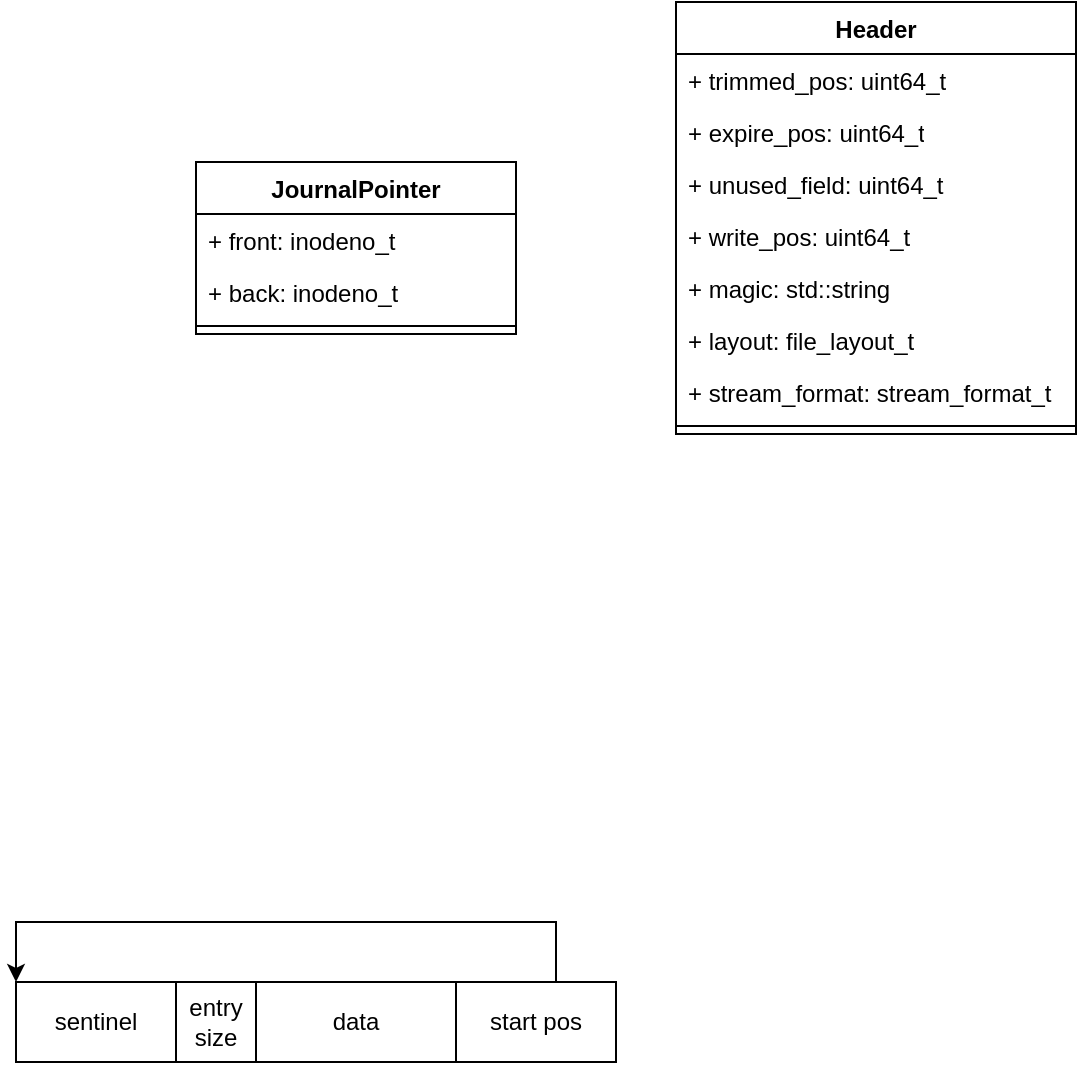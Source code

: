 <mxfile version="27.0.9">
  <diagram name="日志" id="AQBK7dn-0XNJKVbFLS9Y">
    <mxGraphModel dx="1042" dy="563" grid="1" gridSize="10" guides="1" tooltips="1" connect="1" arrows="1" fold="1" page="1" pageScale="1" pageWidth="2339" pageHeight="3300" math="0" shadow="0">
      <root>
        <mxCell id="0" />
        <mxCell id="1" parent="0" />
        <mxCell id="pTsMvdLFqEAQfoQsYleC-1" value="JournalPointer" style="swimlane;fontStyle=1;align=center;verticalAlign=top;childLayout=stackLayout;horizontal=1;startSize=26;horizontalStack=0;resizeParent=1;resizeParentMax=0;resizeLast=0;collapsible=1;marginBottom=0;whiteSpace=wrap;html=1;" parent="1" vertex="1">
          <mxGeometry x="290" y="110" width="160" height="86" as="geometry" />
        </mxCell>
        <mxCell id="pTsMvdLFqEAQfoQsYleC-10" value="+ front: inodeno_t" style="text;strokeColor=none;fillColor=none;align=left;verticalAlign=top;spacingLeft=4;spacingRight=4;overflow=hidden;rotatable=0;points=[[0,0.5],[1,0.5]];portConstraint=eastwest;whiteSpace=wrap;html=1;" parent="pTsMvdLFqEAQfoQsYleC-1" vertex="1">
          <mxGeometry y="26" width="160" height="26" as="geometry" />
        </mxCell>
        <mxCell id="pTsMvdLFqEAQfoQsYleC-2" value="+ back: inodeno_t" style="text;strokeColor=none;fillColor=none;align=left;verticalAlign=top;spacingLeft=4;spacingRight=4;overflow=hidden;rotatable=0;points=[[0,0.5],[1,0.5]];portConstraint=eastwest;whiteSpace=wrap;html=1;" parent="pTsMvdLFqEAQfoQsYleC-1" vertex="1">
          <mxGeometry y="52" width="160" height="26" as="geometry" />
        </mxCell>
        <mxCell id="pTsMvdLFqEAQfoQsYleC-3" value="" style="line;strokeWidth=1;fillColor=none;align=left;verticalAlign=middle;spacingTop=-1;spacingLeft=3;spacingRight=3;rotatable=0;labelPosition=right;points=[];portConstraint=eastwest;strokeColor=inherit;" parent="pTsMvdLFqEAQfoQsYleC-1" vertex="1">
          <mxGeometry y="78" width="160" height="8" as="geometry" />
        </mxCell>
        <mxCell id="pTsMvdLFqEAQfoQsYleC-11" value="Header" style="swimlane;fontStyle=1;align=center;verticalAlign=top;childLayout=stackLayout;horizontal=1;startSize=26;horizontalStack=0;resizeParent=1;resizeParentMax=0;resizeLast=0;collapsible=1;marginBottom=0;whiteSpace=wrap;html=1;" parent="1" vertex="1">
          <mxGeometry x="530" y="30" width="200" height="216" as="geometry" />
        </mxCell>
        <mxCell id="pTsMvdLFqEAQfoQsYleC-12" value="+ trimmed_pos: uint64_t" style="text;strokeColor=none;fillColor=none;align=left;verticalAlign=top;spacingLeft=4;spacingRight=4;overflow=hidden;rotatable=0;points=[[0,0.5],[1,0.5]];portConstraint=eastwest;whiteSpace=wrap;html=1;" parent="pTsMvdLFqEAQfoQsYleC-11" vertex="1">
          <mxGeometry y="26" width="200" height="26" as="geometry" />
        </mxCell>
        <mxCell id="pTsMvdLFqEAQfoQsYleC-15" value="+ expire_pos: uint64_t" style="text;strokeColor=none;fillColor=none;align=left;verticalAlign=top;spacingLeft=4;spacingRight=4;overflow=hidden;rotatable=0;points=[[0,0.5],[1,0.5]];portConstraint=eastwest;whiteSpace=wrap;html=1;" parent="pTsMvdLFqEAQfoQsYleC-11" vertex="1">
          <mxGeometry y="52" width="200" height="26" as="geometry" />
        </mxCell>
        <mxCell id="pTsMvdLFqEAQfoQsYleC-16" value="+ unused_field: uint64_t" style="text;strokeColor=none;fillColor=none;align=left;verticalAlign=top;spacingLeft=4;spacingRight=4;overflow=hidden;rotatable=0;points=[[0,0.5],[1,0.5]];portConstraint=eastwest;whiteSpace=wrap;html=1;" parent="pTsMvdLFqEAQfoQsYleC-11" vertex="1">
          <mxGeometry y="78" width="200" height="26" as="geometry" />
        </mxCell>
        <mxCell id="pTsMvdLFqEAQfoQsYleC-17" value="+ write_pos: uint64_t" style="text;strokeColor=none;fillColor=none;align=left;verticalAlign=top;spacingLeft=4;spacingRight=4;overflow=hidden;rotatable=0;points=[[0,0.5],[1,0.5]];portConstraint=eastwest;whiteSpace=wrap;html=1;" parent="pTsMvdLFqEAQfoQsYleC-11" vertex="1">
          <mxGeometry y="104" width="200" height="26" as="geometry" />
        </mxCell>
        <mxCell id="pTsMvdLFqEAQfoQsYleC-18" value="+ magic: std::string" style="text;strokeColor=none;fillColor=none;align=left;verticalAlign=top;spacingLeft=4;spacingRight=4;overflow=hidden;rotatable=0;points=[[0,0.5],[1,0.5]];portConstraint=eastwest;whiteSpace=wrap;html=1;" parent="pTsMvdLFqEAQfoQsYleC-11" vertex="1">
          <mxGeometry y="130" width="200" height="26" as="geometry" />
        </mxCell>
        <mxCell id="pTsMvdLFqEAQfoQsYleC-19" value="+ layout: file_layout_t" style="text;strokeColor=none;fillColor=none;align=left;verticalAlign=top;spacingLeft=4;spacingRight=4;overflow=hidden;rotatable=0;points=[[0,0.5],[1,0.5]];portConstraint=eastwest;whiteSpace=wrap;html=1;" parent="pTsMvdLFqEAQfoQsYleC-11" vertex="1">
          <mxGeometry y="156" width="200" height="26" as="geometry" />
        </mxCell>
        <mxCell id="pTsMvdLFqEAQfoQsYleC-20" value="+ stream_format: stream_format_t" style="text;strokeColor=none;fillColor=none;align=left;verticalAlign=top;spacingLeft=4;spacingRight=4;overflow=hidden;rotatable=0;points=[[0,0.5],[1,0.5]];portConstraint=eastwest;whiteSpace=wrap;html=1;" parent="pTsMvdLFqEAQfoQsYleC-11" vertex="1">
          <mxGeometry y="182" width="200" height="26" as="geometry" />
        </mxCell>
        <mxCell id="pTsMvdLFqEAQfoQsYleC-14" value="" style="line;strokeWidth=1;fillColor=none;align=left;verticalAlign=middle;spacingTop=-1;spacingLeft=3;spacingRight=3;rotatable=0;labelPosition=right;points=[];portConstraint=eastwest;strokeColor=inherit;" parent="pTsMvdLFqEAQfoQsYleC-11" vertex="1">
          <mxGeometry y="208" width="200" height="8" as="geometry" />
        </mxCell>
        <mxCell id="gXGkx-9GyTH6iZ8PwhaR-1" value="data" style="rounded=0;whiteSpace=wrap;html=1;" vertex="1" parent="1">
          <mxGeometry x="320" y="520" width="100" height="40" as="geometry" />
        </mxCell>
        <mxCell id="gXGkx-9GyTH6iZ8PwhaR-2" value="entry size" style="rounded=0;whiteSpace=wrap;html=1;" vertex="1" parent="1">
          <mxGeometry x="280" y="520" width="40" height="40" as="geometry" />
        </mxCell>
        <mxCell id="gXGkx-9GyTH6iZ8PwhaR-4" style="edgeStyle=orthogonalEdgeStyle;rounded=0;orthogonalLoop=1;jettySize=auto;html=1;entryX=0;entryY=0;entryDx=0;entryDy=0;" edge="1" parent="1" source="gXGkx-9GyTH6iZ8PwhaR-3" target="gXGkx-9GyTH6iZ8PwhaR-6">
          <mxGeometry relative="1" as="geometry">
            <Array as="points">
              <mxPoint x="470" y="490" />
              <mxPoint x="200" y="490" />
            </Array>
          </mxGeometry>
        </mxCell>
        <mxCell id="gXGkx-9GyTH6iZ8PwhaR-3" value="start pos" style="rounded=0;whiteSpace=wrap;html=1;" vertex="1" parent="1">
          <mxGeometry x="420" y="520" width="80" height="40" as="geometry" />
        </mxCell>
        <mxCell id="gXGkx-9GyTH6iZ8PwhaR-6" value="sentinel" style="rounded=0;whiteSpace=wrap;html=1;" vertex="1" parent="1">
          <mxGeometry x="200" y="520" width="80" height="40" as="geometry" />
        </mxCell>
      </root>
    </mxGraphModel>
  </diagram>
</mxfile>
